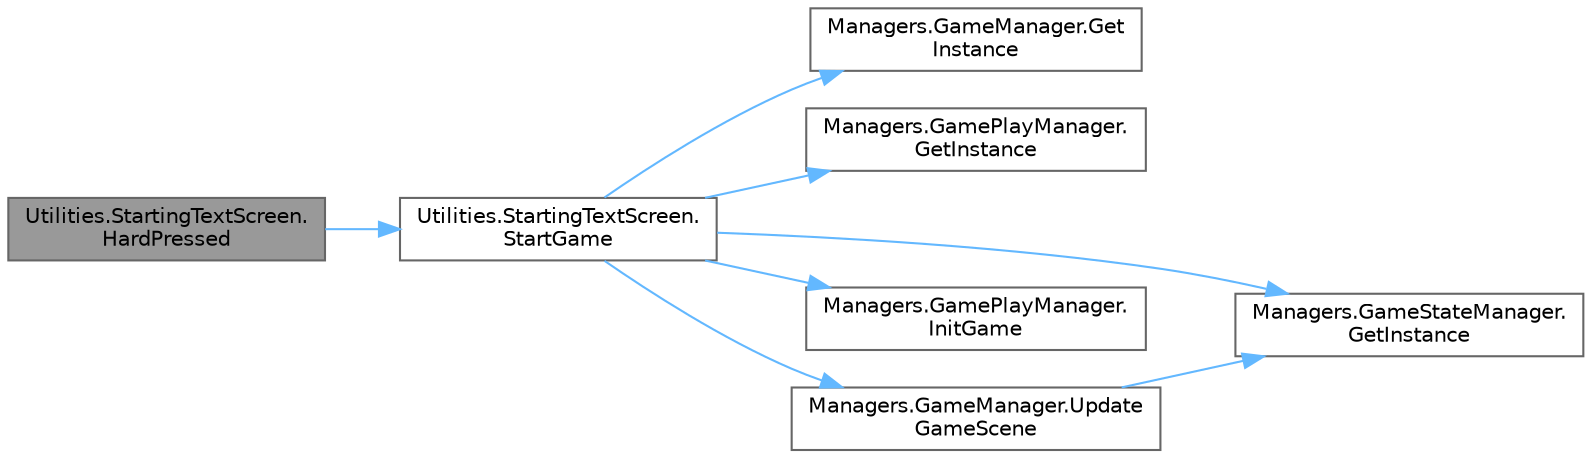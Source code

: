 digraph "Utilities.StartingTextScreen.HardPressed"
{
 // LATEX_PDF_SIZE
  bgcolor="transparent";
  edge [fontname=Helvetica,fontsize=10,labelfontname=Helvetica,labelfontsize=10];
  node [fontname=Helvetica,fontsize=10,shape=box,height=0.2,width=0.4];
  rankdir="LR";
  Node1 [label="Utilities.StartingTextScreen.\lHardPressed",height=0.2,width=0.4,color="gray40", fillcolor="grey60", style="filled", fontcolor="black",tooltip=" "];
  Node1 -> Node2 [color="steelblue1",style="solid"];
  Node2 [label="Utilities.StartingTextScreen.\lStartGame",height=0.2,width=0.4,color="grey40", fillcolor="white", style="filled",URL="$class_utilities_1_1_starting_text_screen.html#a702eb747bc6a497eb01263a8de074fe4",tooltip=" "];
  Node2 -> Node3 [color="steelblue1",style="solid"];
  Node3 [label="Managers.GameManager.Get\lInstance",height=0.2,width=0.4,color="grey40", fillcolor="white", style="filled",URL="$class_managers_1_1_game_manager.html#ad56d8013d6443c092f4043a8398e4fd1",tooltip="Gets the singleton instance."];
  Node2 -> Node4 [color="steelblue1",style="solid"];
  Node4 [label="Managers.GamePlayManager.\lGetInstance",height=0.2,width=0.4,color="grey40", fillcolor="white", style="filled",URL="$class_managers_1_1_game_play_manager.html#a4eb7c3c406d5d83805c3583019ea060a",tooltip="Returns the Singleton instance of GamePlayManager."];
  Node2 -> Node5 [color="steelblue1",style="solid"];
  Node5 [label="Managers.GameStateManager.\lGetInstance",height=0.2,width=0.4,color="grey40", fillcolor="white", style="filled",URL="$class_managers_1_1_game_state_manager.html#ad38ce89f2d73edd48f466d14d25db982",tooltip="gets the (single per run) instance of the GameStateManager which will be created during Awake"];
  Node2 -> Node6 [color="steelblue1",style="solid"];
  Node6 [label="Managers.GamePlayManager.\lInitGame",height=0.2,width=0.4,color="grey40", fillcolor="white", style="filled",URL="$class_managers_1_1_game_play_manager.html#ad819fd7dceb7725aa107e511a0a41dca",tooltip="Initializes the GameStatus of the game according to GameDifficulty parameter And informs subscribers ..."];
  Node2 -> Node7 [color="steelblue1",style="solid"];
  Node7 [label="Managers.GameManager.Update\lGameScene",height=0.2,width=0.4,color="grey40", fillcolor="white", style="filled",URL="$class_managers_1_1_game_manager.html#afeba0bdb67f695ac0ab7237f0b13bbe3",tooltip="Updates the scene based on the new gamephase and requested level Update."];
  Node7 -> Node5 [color="steelblue1",style="solid"];
}
